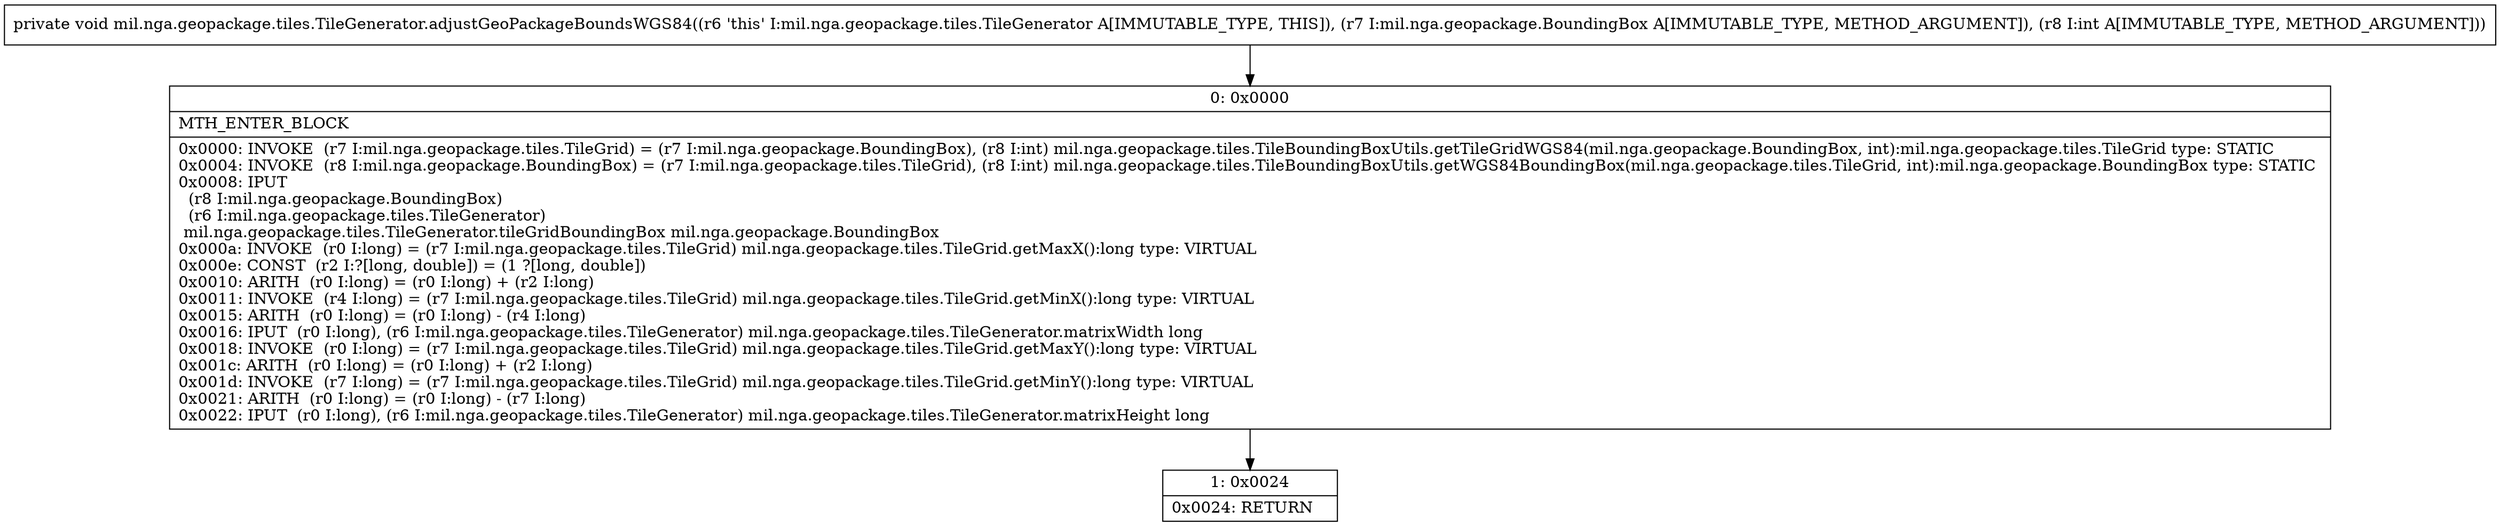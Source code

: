 digraph "CFG formil.nga.geopackage.tiles.TileGenerator.adjustGeoPackageBoundsWGS84(Lmil\/nga\/geopackage\/BoundingBox;I)V" {
Node_0 [shape=record,label="{0\:\ 0x0000|MTH_ENTER_BLOCK\l|0x0000: INVOKE  (r7 I:mil.nga.geopackage.tiles.TileGrid) = (r7 I:mil.nga.geopackage.BoundingBox), (r8 I:int) mil.nga.geopackage.tiles.TileBoundingBoxUtils.getTileGridWGS84(mil.nga.geopackage.BoundingBox, int):mil.nga.geopackage.tiles.TileGrid type: STATIC \l0x0004: INVOKE  (r8 I:mil.nga.geopackage.BoundingBox) = (r7 I:mil.nga.geopackage.tiles.TileGrid), (r8 I:int) mil.nga.geopackage.tiles.TileBoundingBoxUtils.getWGS84BoundingBox(mil.nga.geopackage.tiles.TileGrid, int):mil.nga.geopackage.BoundingBox type: STATIC \l0x0008: IPUT  \l  (r8 I:mil.nga.geopackage.BoundingBox)\l  (r6 I:mil.nga.geopackage.tiles.TileGenerator)\l mil.nga.geopackage.tiles.TileGenerator.tileGridBoundingBox mil.nga.geopackage.BoundingBox \l0x000a: INVOKE  (r0 I:long) = (r7 I:mil.nga.geopackage.tiles.TileGrid) mil.nga.geopackage.tiles.TileGrid.getMaxX():long type: VIRTUAL \l0x000e: CONST  (r2 I:?[long, double]) = (1 ?[long, double]) \l0x0010: ARITH  (r0 I:long) = (r0 I:long) + (r2 I:long) \l0x0011: INVOKE  (r4 I:long) = (r7 I:mil.nga.geopackage.tiles.TileGrid) mil.nga.geopackage.tiles.TileGrid.getMinX():long type: VIRTUAL \l0x0015: ARITH  (r0 I:long) = (r0 I:long) \- (r4 I:long) \l0x0016: IPUT  (r0 I:long), (r6 I:mil.nga.geopackage.tiles.TileGenerator) mil.nga.geopackage.tiles.TileGenerator.matrixWidth long \l0x0018: INVOKE  (r0 I:long) = (r7 I:mil.nga.geopackage.tiles.TileGrid) mil.nga.geopackage.tiles.TileGrid.getMaxY():long type: VIRTUAL \l0x001c: ARITH  (r0 I:long) = (r0 I:long) + (r2 I:long) \l0x001d: INVOKE  (r7 I:long) = (r7 I:mil.nga.geopackage.tiles.TileGrid) mil.nga.geopackage.tiles.TileGrid.getMinY():long type: VIRTUAL \l0x0021: ARITH  (r0 I:long) = (r0 I:long) \- (r7 I:long) \l0x0022: IPUT  (r0 I:long), (r6 I:mil.nga.geopackage.tiles.TileGenerator) mil.nga.geopackage.tiles.TileGenerator.matrixHeight long \l}"];
Node_1 [shape=record,label="{1\:\ 0x0024|0x0024: RETURN   \l}"];
MethodNode[shape=record,label="{private void mil.nga.geopackage.tiles.TileGenerator.adjustGeoPackageBoundsWGS84((r6 'this' I:mil.nga.geopackage.tiles.TileGenerator A[IMMUTABLE_TYPE, THIS]), (r7 I:mil.nga.geopackage.BoundingBox A[IMMUTABLE_TYPE, METHOD_ARGUMENT]), (r8 I:int A[IMMUTABLE_TYPE, METHOD_ARGUMENT])) }"];
MethodNode -> Node_0;
Node_0 -> Node_1;
}

